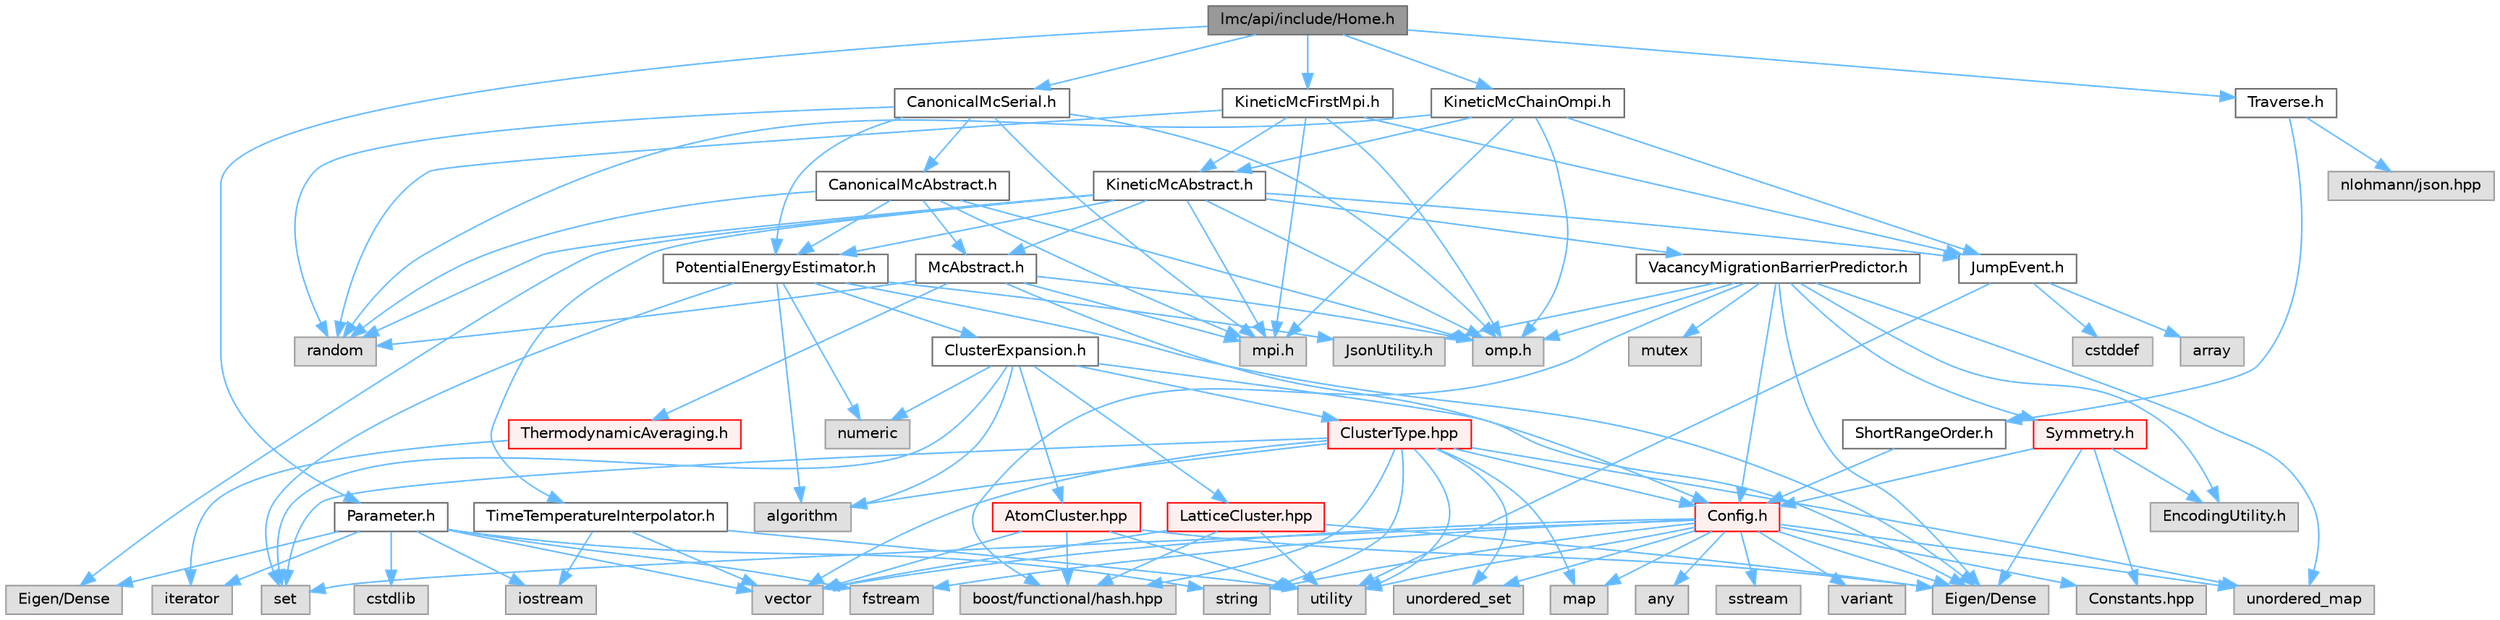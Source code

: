 digraph "lmc/api/include/Home.h"
{
 // LATEX_PDF_SIZE
  bgcolor="transparent";
  edge [fontname=Helvetica,fontsize=10,labelfontname=Helvetica,labelfontsize=10];
  node [fontname=Helvetica,fontsize=10,shape=box,height=0.2,width=0.4];
  Node1 [id="Node000001",label="lmc/api/include/Home.h",height=0.2,width=0.4,color="gray40", fillcolor="grey60", style="filled", fontcolor="black",tooltip="File for the Home class implementation."];
  Node1 -> Node2 [id="edge114_Node000001_Node000002",color="steelblue1",style="solid",tooltip=" "];
  Node2 [id="Node000002",label="Parameter.h",height=0.2,width=0.4,color="grey40", fillcolor="white", style="filled",URL="$Parameter_8h.html",tooltip="File for the Parameter Struct declaration."];
  Node2 -> Node3 [id="edge115_Node000002_Node000003",color="steelblue1",style="solid",tooltip=" "];
  Node3 [id="Node000003",label="cstdlib",height=0.2,width=0.4,color="grey60", fillcolor="#E0E0E0", style="filled",tooltip=" "];
  Node2 -> Node4 [id="edge116_Node000002_Node000004",color="steelblue1",style="solid",tooltip=" "];
  Node4 [id="Node000004",label="string",height=0.2,width=0.4,color="grey60", fillcolor="#E0E0E0", style="filled",tooltip=" "];
  Node2 -> Node5 [id="edge117_Node000002_Node000005",color="steelblue1",style="solid",tooltip=" "];
  Node5 [id="Node000005",label="fstream",height=0.2,width=0.4,color="grey60", fillcolor="#E0E0E0", style="filled",tooltip=" "];
  Node2 -> Node6 [id="edge118_Node000002_Node000006",color="steelblue1",style="solid",tooltip=" "];
  Node6 [id="Node000006",label="iostream",height=0.2,width=0.4,color="grey60", fillcolor="#E0E0E0", style="filled",tooltip=" "];
  Node2 -> Node7 [id="edge119_Node000002_Node000007",color="steelblue1",style="solid",tooltip=" "];
  Node7 [id="Node000007",label="vector",height=0.2,width=0.4,color="grey60", fillcolor="#E0E0E0", style="filled",tooltip=" "];
  Node2 -> Node8 [id="edge120_Node000002_Node000008",color="steelblue1",style="solid",tooltip=" "];
  Node8 [id="Node000008",label="iterator",height=0.2,width=0.4,color="grey60", fillcolor="#E0E0E0", style="filled",tooltip=" "];
  Node2 -> Node9 [id="edge121_Node000002_Node000009",color="steelblue1",style="solid",tooltip=" "];
  Node9 [id="Node000009",label="Eigen/Dense",height=0.2,width=0.4,color="grey60", fillcolor="#E0E0E0", style="filled",tooltip=" "];
  Node1 -> Node10 [id="edge122_Node000001_Node000010",color="steelblue1",style="solid",tooltip=" "];
  Node10 [id="Node000010",label="CanonicalMcSerial.h",height=0.2,width=0.4,color="grey40", fillcolor="white", style="filled",URL="$CanonicalMcSerial_8h.html",tooltip="File for Canonical Monte Carlo Serial class declaration."];
  Node10 -> Node11 [id="edge123_Node000010_Node000011",color="steelblue1",style="solid",tooltip=" "];
  Node11 [id="Node000011",label="random",height=0.2,width=0.4,color="grey60", fillcolor="#E0E0E0", style="filled",tooltip=" "];
  Node10 -> Node12 [id="edge124_Node000010_Node000012",color="steelblue1",style="solid",tooltip=" "];
  Node12 [id="Node000012",label="mpi.h",height=0.2,width=0.4,color="grey60", fillcolor="#E0E0E0", style="filled",tooltip=" "];
  Node10 -> Node13 [id="edge125_Node000010_Node000013",color="steelblue1",style="solid",tooltip=" "];
  Node13 [id="Node000013",label="omp.h",height=0.2,width=0.4,color="grey60", fillcolor="#E0E0E0", style="filled",tooltip=" "];
  Node10 -> Node14 [id="edge126_Node000010_Node000014",color="steelblue1",style="solid",tooltip=" "];
  Node14 [id="Node000014",label="CanonicalMcAbstract.h",height=0.2,width=0.4,color="grey40", fillcolor="white", style="filled",URL="$CanonicalMcAbstract_8h.html",tooltip="File for CanonicalMcAbstract class declaration."];
  Node14 -> Node11 [id="edge127_Node000014_Node000011",color="steelblue1",style="solid",tooltip=" "];
  Node14 -> Node12 [id="edge128_Node000014_Node000012",color="steelblue1",style="solid",tooltip=" "];
  Node14 -> Node13 [id="edge129_Node000014_Node000013",color="steelblue1",style="solid",tooltip=" "];
  Node14 -> Node15 [id="edge130_Node000014_Node000015",color="steelblue1",style="solid",tooltip=" "];
  Node15 [id="Node000015",label="McAbstract.h",height=0.2,width=0.4,color="grey40", fillcolor="white", style="filled",URL="$McAbstract_8h.html",tooltip="File for Monte Carlo Abstract class declaration."];
  Node15 -> Node11 [id="edge131_Node000015_Node000011",color="steelblue1",style="solid",tooltip=" "];
  Node15 -> Node13 [id="edge132_Node000015_Node000013",color="steelblue1",style="solid",tooltip=" "];
  Node15 -> Node12 [id="edge133_Node000015_Node000012",color="steelblue1",style="solid",tooltip=" "];
  Node15 -> Node16 [id="edge134_Node000015_Node000016",color="steelblue1",style="solid",tooltip=" "];
  Node16 [id="Node000016",label="Config.h",height=0.2,width=0.4,color="red", fillcolor="#FFF0F0", style="filled",URL="$Config_8h.html",tooltip="File for the Config class definition."];
  Node16 -> Node4 [id="edge135_Node000016_Node000004",color="steelblue1",style="solid",tooltip=" "];
  Node16 -> Node5 [id="edge136_Node000016_Node000005",color="steelblue1",style="solid",tooltip=" "];
  Node16 -> Node17 [id="edge137_Node000016_Node000017",color="steelblue1",style="solid",tooltip=" "];
  Node17 [id="Node000017",label="sstream",height=0.2,width=0.4,color="grey60", fillcolor="#E0E0E0", style="filled",tooltip=" "];
  Node16 -> Node7 [id="edge138_Node000016_Node000007",color="steelblue1",style="solid",tooltip=" "];
  Node16 -> Node18 [id="edge139_Node000016_Node000018",color="steelblue1",style="solid",tooltip=" "];
  Node18 [id="Node000018",label="set",height=0.2,width=0.4,color="grey60", fillcolor="#E0E0E0", style="filled",tooltip=" "];
  Node16 -> Node19 [id="edge140_Node000016_Node000019",color="steelblue1",style="solid",tooltip=" "];
  Node19 [id="Node000019",label="unordered_set",height=0.2,width=0.4,color="grey60", fillcolor="#E0E0E0", style="filled",tooltip=" "];
  Node16 -> Node20 [id="edge141_Node000016_Node000020",color="steelblue1",style="solid",tooltip=" "];
  Node20 [id="Node000020",label="map",height=0.2,width=0.4,color="grey60", fillcolor="#E0E0E0", style="filled",tooltip=" "];
  Node16 -> Node21 [id="edge142_Node000016_Node000021",color="steelblue1",style="solid",tooltip=" "];
  Node21 [id="Node000021",label="unordered_map",height=0.2,width=0.4,color="grey60", fillcolor="#E0E0E0", style="filled",tooltip=" "];
  Node16 -> Node22 [id="edge143_Node000016_Node000022",color="steelblue1",style="solid",tooltip=" "];
  Node22 [id="Node000022",label="utility",height=0.2,width=0.4,color="grey60", fillcolor="#E0E0E0", style="filled",tooltip=" "];
  Node16 -> Node23 [id="edge144_Node000016_Node000023",color="steelblue1",style="solid",tooltip=" "];
  Node23 [id="Node000023",label="variant",height=0.2,width=0.4,color="grey60", fillcolor="#E0E0E0", style="filled",tooltip=" "];
  Node16 -> Node24 [id="edge145_Node000016_Node000024",color="steelblue1",style="solid",tooltip=" "];
  Node24 [id="Node000024",label="any",height=0.2,width=0.4,color="grey60", fillcolor="#E0E0E0", style="filled",tooltip=" "];
  Node16 -> Node25 [id="edge146_Node000016_Node000025",color="steelblue1",style="solid",tooltip=" "];
  Node25 [id="Node000025",label="Eigen/Dense",height=0.2,width=0.4,color="grey60", fillcolor="#E0E0E0", style="filled",tooltip=" "];
  Node16 -> Node26 [id="edge147_Node000016_Node000026",color="steelblue1",style="solid",tooltip=" "];
  Node26 [id="Node000026",label="Constants.hpp",height=0.2,width=0.4,color="grey60", fillcolor="#E0E0E0", style="filled",tooltip=" "];
  Node15 -> Node34 [id="edge148_Node000015_Node000034",color="steelblue1",style="solid",tooltip=" "];
  Node34 [id="Node000034",label="ThermodynamicAveraging.h",height=0.2,width=0.4,color="red", fillcolor="#FFF0F0", style="filled",URL="$ThermodynamicAveraging_8h.html",tooltip="File for ThermodynamicAveraging class declaration."];
  Node34 -> Node8 [id="edge149_Node000034_Node000008",color="steelblue1",style="solid",tooltip=" "];
  Node14 -> Node37 [id="edge150_Node000014_Node000037",color="steelblue1",style="solid",tooltip=" "];
  Node37 [id="Node000037",label="PotentialEnergyEstimator.h",height=0.2,width=0.4,color="grey40", fillcolor="white", style="filled",URL="$PotentialEnergyEstimator_8h.html",tooltip="File for the PotentialEnergyEstimator class definition."];
  Node37 -> Node18 [id="edge151_Node000037_Node000018",color="steelblue1",style="solid",tooltip=" "];
  Node37 -> Node38 [id="edge152_Node000037_Node000038",color="steelblue1",style="solid",tooltip=" "];
  Node38 [id="Node000038",label="numeric",height=0.2,width=0.4,color="grey60", fillcolor="#E0E0E0", style="filled",tooltip=" "];
  Node37 -> Node39 [id="edge153_Node000037_Node000039",color="steelblue1",style="solid",tooltip=" "];
  Node39 [id="Node000039",label="algorithm",height=0.2,width=0.4,color="grey60", fillcolor="#E0E0E0", style="filled",tooltip=" "];
  Node37 -> Node25 [id="edge154_Node000037_Node000025",color="steelblue1",style="solid",tooltip=" "];
  Node37 -> Node40 [id="edge155_Node000037_Node000040",color="steelblue1",style="solid",tooltip=" "];
  Node40 [id="Node000040",label="ClusterExpansion.h",height=0.2,width=0.4,color="grey40", fillcolor="white", style="filled",URL="$ClusterExpansion_8h.html",tooltip="File for functions of ClusterExpansion methods."];
  Node40 -> Node18 [id="edge156_Node000040_Node000018",color="steelblue1",style="solid",tooltip=" "];
  Node40 -> Node38 [id="edge157_Node000040_Node000038",color="steelblue1",style="solid",tooltip=" "];
  Node40 -> Node39 [id="edge158_Node000040_Node000039",color="steelblue1",style="solid",tooltip=" "];
  Node40 -> Node25 [id="edge159_Node000040_Node000025",color="steelblue1",style="solid",tooltip=" "];
  Node40 -> Node41 [id="edge160_Node000040_Node000041",color="steelblue1",style="solid",tooltip=" "];
  Node41 [id="Node000041",label="LatticeCluster.hpp",height=0.2,width=0.4,color="red", fillcolor="#FFF0F0", style="filled",URL="$LatticeCluster_8hpp_source.html",tooltip=" "];
  Node41 -> Node22 [id="edge161_Node000041_Node000022",color="steelblue1",style="solid",tooltip=" "];
  Node41 -> Node7 [id="edge162_Node000041_Node000007",color="steelblue1",style="solid",tooltip=" "];
  Node41 -> Node42 [id="edge163_Node000041_Node000042",color="steelblue1",style="solid",tooltip=" "];
  Node42 [id="Node000042",label="boost/functional/hash.hpp",height=0.2,width=0.4,color="grey60", fillcolor="#E0E0E0", style="filled",tooltip=" "];
  Node41 -> Node25 [id="edge164_Node000041_Node000025",color="steelblue1",style="solid",tooltip=" "];
  Node40 -> Node45 [id="edge165_Node000040_Node000045",color="steelblue1",style="solid",tooltip=" "];
  Node45 [id="Node000045",label="AtomCluster.hpp",height=0.2,width=0.4,color="red", fillcolor="#FFF0F0", style="filled",URL="$AtomCluster_8hpp_source.html",tooltip=" "];
  Node45 -> Node22 [id="edge166_Node000045_Node000022",color="steelblue1",style="solid",tooltip=" "];
  Node45 -> Node7 [id="edge167_Node000045_Node000007",color="steelblue1",style="solid",tooltip=" "];
  Node45 -> Node42 [id="edge168_Node000045_Node000042",color="steelblue1",style="solid",tooltip=" "];
  Node45 -> Node25 [id="edge169_Node000045_Node000025",color="steelblue1",style="solid",tooltip=" "];
  Node40 -> Node47 [id="edge170_Node000040_Node000047",color="steelblue1",style="solid",tooltip=" "];
  Node47 [id="Node000047",label="ClusterType.hpp",height=0.2,width=0.4,color="red", fillcolor="#FFF0F0", style="filled",URL="$ClusterType_8hpp_source.html",tooltip=" "];
  Node47 -> Node22 [id="edge171_Node000047_Node000022",color="steelblue1",style="solid",tooltip=" "];
  Node47 -> Node4 [id="edge172_Node000047_Node000004",color="steelblue1",style="solid",tooltip=" "];
  Node47 -> Node7 [id="edge173_Node000047_Node000007",color="steelblue1",style="solid",tooltip=" "];
  Node47 -> Node20 [id="edge174_Node000047_Node000020",color="steelblue1",style="solid",tooltip=" "];
  Node47 -> Node18 [id="edge175_Node000047_Node000018",color="steelblue1",style="solid",tooltip=" "];
  Node47 -> Node19 [id="edge176_Node000047_Node000019",color="steelblue1",style="solid",tooltip=" "];
  Node47 -> Node21 [id="edge177_Node000047_Node000021",color="steelblue1",style="solid",tooltip=" "];
  Node47 -> Node39 [id="edge178_Node000047_Node000039",color="steelblue1",style="solid",tooltip=" "];
  Node47 -> Node42 [id="edge179_Node000047_Node000042",color="steelblue1",style="solid",tooltip=" "];
  Node47 -> Node16 [id="edge180_Node000047_Node000016",color="steelblue1",style="solid",tooltip=" "];
  Node37 -> Node48 [id="edge181_Node000037_Node000048",color="steelblue1",style="solid",tooltip=" "];
  Node48 [id="Node000048",label="JsonUtility.h",height=0.2,width=0.4,color="grey60", fillcolor="#E0E0E0", style="filled",tooltip=" "];
  Node10 -> Node37 [id="edge182_Node000010_Node000037",color="steelblue1",style="solid",tooltip=" "];
  Node1 -> Node49 [id="edge183_Node000001_Node000049",color="steelblue1",style="solid",tooltip=" "];
  Node49 [id="Node000049",label="KineticMcChainOmpi.h",height=0.2,width=0.4,color="grey40", fillcolor="white", style="filled",URL="$KineticMcChainOmpi_8h_source.html",tooltip=" "];
  Node49 -> Node11 [id="edge184_Node000049_Node000011",color="steelblue1",style="solid",tooltip=" "];
  Node49 -> Node13 [id="edge185_Node000049_Node000013",color="steelblue1",style="solid",tooltip=" "];
  Node49 -> Node12 [id="edge186_Node000049_Node000012",color="steelblue1",style="solid",tooltip=" "];
  Node49 -> Node50 [id="edge187_Node000049_Node000050",color="steelblue1",style="solid",tooltip=" "];
  Node50 [id="Node000050",label="JumpEvent.h",height=0.2,width=0.4,color="grey40", fillcolor="white", style="filled",URL="$JumpEvent_8h_source.html",tooltip=" "];
  Node50 -> Node51 [id="edge188_Node000050_Node000051",color="steelblue1",style="solid",tooltip=" "];
  Node51 [id="Node000051",label="cstddef",height=0.2,width=0.4,color="grey60", fillcolor="#E0E0E0", style="filled",tooltip=" "];
  Node50 -> Node22 [id="edge189_Node000050_Node000022",color="steelblue1",style="solid",tooltip=" "];
  Node50 -> Node52 [id="edge190_Node000050_Node000052",color="steelblue1",style="solid",tooltip=" "];
  Node52 [id="Node000052",label="array",height=0.2,width=0.4,color="grey60", fillcolor="#E0E0E0", style="filled",tooltip=" "];
  Node49 -> Node53 [id="edge191_Node000049_Node000053",color="steelblue1",style="solid",tooltip=" "];
  Node53 [id="Node000053",label="KineticMcAbstract.h",height=0.2,width=0.4,color="grey40", fillcolor="white", style="filled",URL="$KineticMcAbstract_8h.html",tooltip="File for Kinetic Monte Carlo Abstract class declaration."];
  Node53 -> Node11 [id="edge192_Node000053_Node000011",color="steelblue1",style="solid",tooltip=" "];
  Node53 -> Node13 [id="edge193_Node000053_Node000013",color="steelblue1",style="solid",tooltip=" "];
  Node53 -> Node12 [id="edge194_Node000053_Node000012",color="steelblue1",style="solid",tooltip=" "];
  Node53 -> Node9 [id="edge195_Node000053_Node000009",color="steelblue1",style="solid",tooltip=" "];
  Node53 -> Node15 [id="edge196_Node000053_Node000015",color="steelblue1",style="solid",tooltip=" "];
  Node53 -> Node50 [id="edge197_Node000053_Node000050",color="steelblue1",style="solid",tooltip=" "];
  Node53 -> Node54 [id="edge198_Node000053_Node000054",color="steelblue1",style="solid",tooltip=" "];
  Node54 [id="Node000054",label="VacancyMigrationBarrierPredictor.h",height=0.2,width=0.4,color="grey40", fillcolor="white", style="filled",URL="$VacancyMigrationBarrierPredictor_8h_source.html",tooltip=" "];
  Node54 -> Node16 [id="edge199_Node000054_Node000016",color="steelblue1",style="solid",tooltip=" "];
  Node54 -> Node48 [id="edge200_Node000054_Node000048",color="steelblue1",style="solid",tooltip=" "];
  Node54 -> Node55 [id="edge201_Node000054_Node000055",color="steelblue1",style="solid",tooltip=" "];
  Node55 [id="Node000055",label="Symmetry.h",height=0.2,width=0.4,color="red", fillcolor="#FFF0F0", style="filled",URL="$Symmetry_8h_source.html",tooltip=" "];
  Node55 -> Node16 [id="edge202_Node000055_Node000016",color="steelblue1",style="solid",tooltip=" "];
  Node55 -> Node25 [id="edge203_Node000055_Node000025",color="steelblue1",style="solid",tooltip=" "];
  Node55 -> Node26 [id="edge204_Node000055_Node000026",color="steelblue1",style="solid",tooltip=" "];
  Node55 -> Node56 [id="edge205_Node000055_Node000056",color="steelblue1",style="solid",tooltip=" "];
  Node56 [id="Node000056",label="EncodingUtility.h",height=0.2,width=0.4,color="grey60", fillcolor="#E0E0E0", style="filled",tooltip=" "];
  Node54 -> Node56 [id="edge206_Node000054_Node000056",color="steelblue1",style="solid",tooltip=" "];
  Node54 -> Node13 [id="edge207_Node000054_Node000013",color="steelblue1",style="solid",tooltip=" "];
  Node54 -> Node58 [id="edge208_Node000054_Node000058",color="steelblue1",style="solid",tooltip=" "];
  Node58 [id="Node000058",label="mutex",height=0.2,width=0.4,color="grey60", fillcolor="#E0E0E0", style="filled",tooltip=" "];
  Node54 -> Node21 [id="edge209_Node000054_Node000021",color="steelblue1",style="solid",tooltip=" "];
  Node54 -> Node25 [id="edge210_Node000054_Node000025",color="steelblue1",style="solid",tooltip=" "];
  Node54 -> Node42 [id="edge211_Node000054_Node000042",color="steelblue1",style="solid",tooltip=" "];
  Node53 -> Node37 [id="edge212_Node000053_Node000037",color="steelblue1",style="solid",tooltip=" "];
  Node53 -> Node59 [id="edge213_Node000053_Node000059",color="steelblue1",style="solid",tooltip=" "];
  Node59 [id="Node000059",label="TimeTemperatureInterpolator.h",height=0.2,width=0.4,color="grey40", fillcolor="white", style="filled",URL="$TimeTemperatureInterpolator_8h_source.html",tooltip=" "];
  Node59 -> Node6 [id="edge214_Node000059_Node000006",color="steelblue1",style="solid",tooltip=" "];
  Node59 -> Node22 [id="edge215_Node000059_Node000022",color="steelblue1",style="solid",tooltip=" "];
  Node59 -> Node7 [id="edge216_Node000059_Node000007",color="steelblue1",style="solid",tooltip=" "];
  Node1 -> Node60 [id="edge217_Node000001_Node000060",color="steelblue1",style="solid",tooltip=" "];
  Node60 [id="Node000060",label="KineticMcFirstMpi.h",height=0.2,width=0.4,color="grey40", fillcolor="white", style="filled",URL="$KineticMcFirstMpi_8h.html",tooltip="File for the KineticMcFirstMpi class declaration."];
  Node60 -> Node11 [id="edge218_Node000060_Node000011",color="steelblue1",style="solid",tooltip=" "];
  Node60 -> Node13 [id="edge219_Node000060_Node000013",color="steelblue1",style="solid",tooltip=" "];
  Node60 -> Node12 [id="edge220_Node000060_Node000012",color="steelblue1",style="solid",tooltip=" "];
  Node60 -> Node50 [id="edge221_Node000060_Node000050",color="steelblue1",style="solid",tooltip=" "];
  Node60 -> Node53 [id="edge222_Node000060_Node000053",color="steelblue1",style="solid",tooltip=" "];
  Node1 -> Node61 [id="edge223_Node000001_Node000061",color="steelblue1",style="solid",tooltip=" "];
  Node61 [id="Node000061",label="Traverse.h",height=0.2,width=0.4,color="grey40", fillcolor="white", style="filled",URL="$Traverse_8h_source.html",tooltip=" "];
  Node61 -> Node62 [id="edge224_Node000061_Node000062",color="steelblue1",style="solid",tooltip=" "];
  Node62 [id="Node000062",label="ShortRangeOrder.h",height=0.2,width=0.4,color="grey40", fillcolor="white", style="filled",URL="$ShortRangeOrder_8h_source.html",tooltip=" "];
  Node62 -> Node16 [id="edge225_Node000062_Node000016",color="steelblue1",style="solid",tooltip=" "];
  Node61 -> Node63 [id="edge226_Node000061_Node000063",color="steelblue1",style="solid",tooltip=" "];
  Node63 [id="Node000063",label="nlohmann/json.hpp",height=0.2,width=0.4,color="grey60", fillcolor="#E0E0E0", style="filled",tooltip=" "];
}

